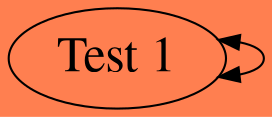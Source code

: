 digraph styled {
	graph [compound=true]
	graph [bgcolor=coral style=filled]
	node [fontname=times fontsize=24]
	edge [dir=both]
	test1 [label="Test 1"]
	test1 -> test1
}
